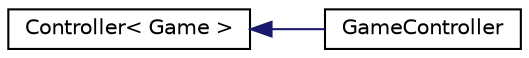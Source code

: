 digraph "Graphical Class Hierarchy"
{
  edge [fontname="Helvetica",fontsize="10",labelfontname="Helvetica",labelfontsize="10"];
  node [fontname="Helvetica",fontsize="10",shape=record];
  rankdir="LR";
  Node1 [label="Controller\< Game \>",height=0.2,width=0.4,color="black", fillcolor="white", style="filled",URL="$class_controller.html"];
  Node1 -> Node2 [dir="back",color="midnightblue",fontsize="10",style="solid",fontname="Helvetica"];
  Node2 [label="GameController",height=0.2,width=0.4,color="black", fillcolor="white", style="filled",URL="$class_game_controller.html"];
}
